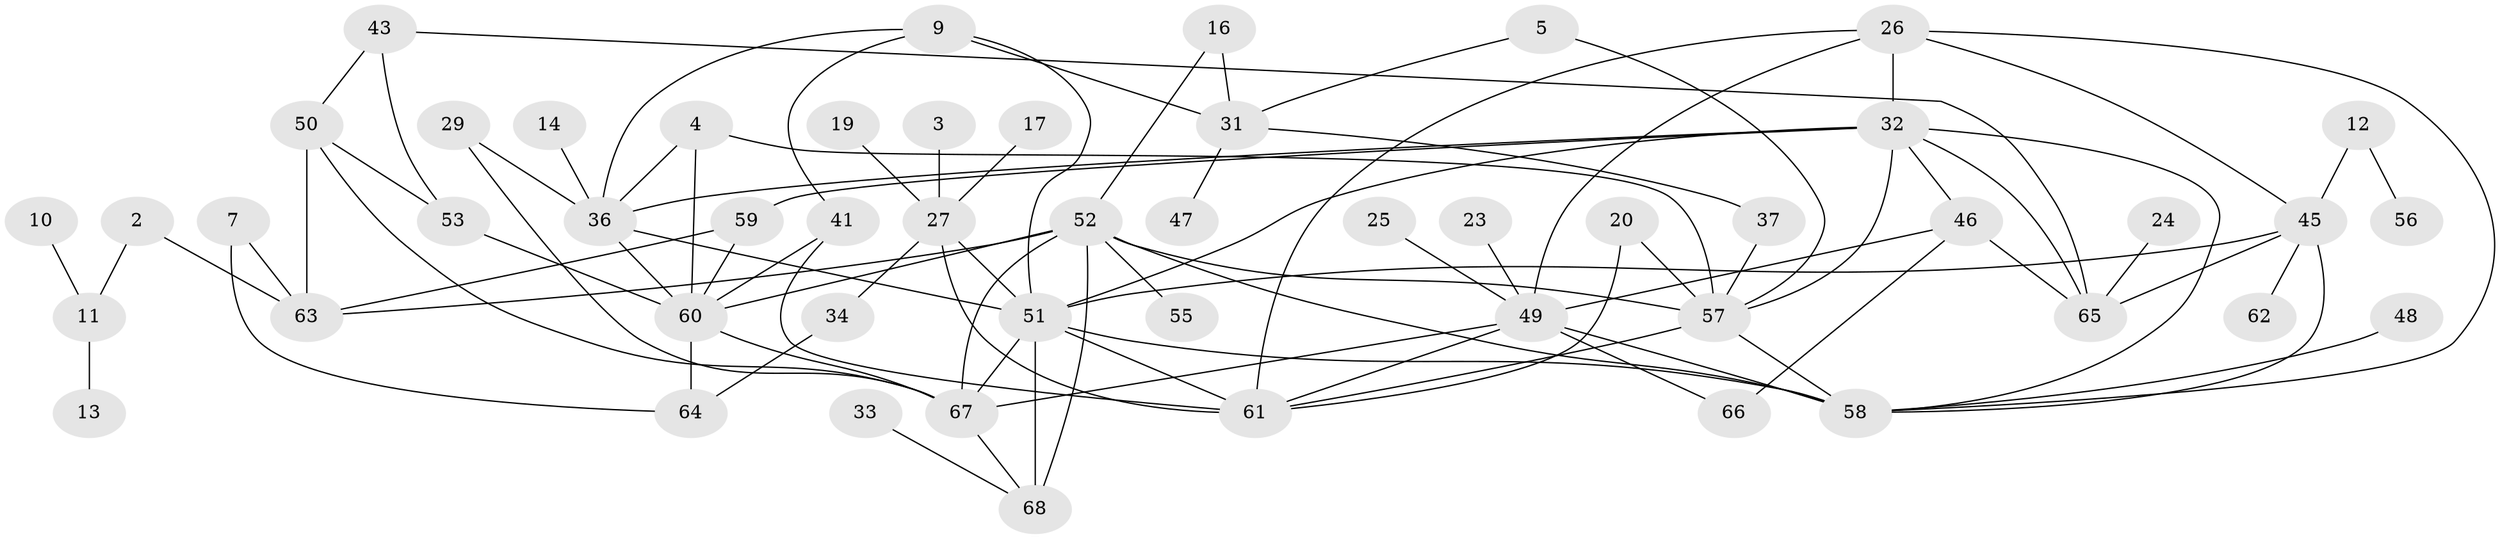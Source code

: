 // original degree distribution, {6: 0.029411764705882353, 4: 0.13970588235294118, 3: 0.22058823529411764, 2: 0.19852941176470587, 0: 0.11029411764705882, 1: 0.2426470588235294, 7: 0.014705882352941176, 5: 0.03676470588235294, 8: 0.007352941176470588}
// Generated by graph-tools (version 1.1) at 2025/00/03/09/25 03:00:46]
// undirected, 52 vertices, 91 edges
graph export_dot {
graph [start="1"]
  node [color=gray90,style=filled];
  2;
  3;
  4;
  5;
  7;
  9;
  10;
  11;
  12;
  13;
  14;
  16;
  17;
  19;
  20;
  23;
  24;
  25;
  26;
  27;
  29;
  31;
  32;
  33;
  34;
  36;
  37;
  41;
  43;
  45;
  46;
  47;
  48;
  49;
  50;
  51;
  52;
  53;
  55;
  56;
  57;
  58;
  59;
  60;
  61;
  62;
  63;
  64;
  65;
  66;
  67;
  68;
  2 -- 11 [weight=1.0];
  2 -- 63 [weight=1.0];
  3 -- 27 [weight=1.0];
  4 -- 36 [weight=1.0];
  4 -- 57 [weight=1.0];
  4 -- 60 [weight=1.0];
  5 -- 31 [weight=1.0];
  5 -- 57 [weight=1.0];
  7 -- 63 [weight=1.0];
  7 -- 64 [weight=1.0];
  9 -- 31 [weight=1.0];
  9 -- 36 [weight=1.0];
  9 -- 41 [weight=1.0];
  9 -- 51 [weight=1.0];
  10 -- 11 [weight=1.0];
  11 -- 13 [weight=1.0];
  12 -- 45 [weight=1.0];
  12 -- 56 [weight=1.0];
  14 -- 36 [weight=1.0];
  16 -- 31 [weight=1.0];
  16 -- 52 [weight=1.0];
  17 -- 27 [weight=1.0];
  19 -- 27 [weight=1.0];
  20 -- 57 [weight=1.0];
  20 -- 61 [weight=1.0];
  23 -- 49 [weight=1.0];
  24 -- 65 [weight=1.0];
  25 -- 49 [weight=1.0];
  26 -- 32 [weight=1.0];
  26 -- 45 [weight=1.0];
  26 -- 49 [weight=1.0];
  26 -- 58 [weight=1.0];
  26 -- 61 [weight=1.0];
  27 -- 34 [weight=1.0];
  27 -- 51 [weight=2.0];
  27 -- 61 [weight=1.0];
  29 -- 36 [weight=1.0];
  29 -- 67 [weight=1.0];
  31 -- 37 [weight=1.0];
  31 -- 47 [weight=1.0];
  32 -- 36 [weight=1.0];
  32 -- 46 [weight=1.0];
  32 -- 51 [weight=1.0];
  32 -- 57 [weight=1.0];
  32 -- 58 [weight=1.0];
  32 -- 59 [weight=1.0];
  32 -- 65 [weight=1.0];
  33 -- 68 [weight=1.0];
  34 -- 64 [weight=1.0];
  36 -- 51 [weight=1.0];
  36 -- 60 [weight=1.0];
  37 -- 57 [weight=1.0];
  41 -- 60 [weight=1.0];
  41 -- 61 [weight=1.0];
  43 -- 50 [weight=1.0];
  43 -- 53 [weight=1.0];
  43 -- 65 [weight=1.0];
  45 -- 51 [weight=2.0];
  45 -- 58 [weight=1.0];
  45 -- 62 [weight=1.0];
  45 -- 65 [weight=1.0];
  46 -- 49 [weight=1.0];
  46 -- 65 [weight=1.0];
  46 -- 66 [weight=1.0];
  48 -- 58 [weight=1.0];
  49 -- 58 [weight=1.0];
  49 -- 61 [weight=1.0];
  49 -- 66 [weight=1.0];
  49 -- 67 [weight=1.0];
  50 -- 53 [weight=1.0];
  50 -- 63 [weight=1.0];
  50 -- 67 [weight=1.0];
  51 -- 58 [weight=1.0];
  51 -- 61 [weight=1.0];
  51 -- 67 [weight=1.0];
  51 -- 68 [weight=1.0];
  52 -- 55 [weight=1.0];
  52 -- 57 [weight=1.0];
  52 -- 58 [weight=1.0];
  52 -- 60 [weight=1.0];
  52 -- 63 [weight=1.0];
  52 -- 67 [weight=1.0];
  52 -- 68 [weight=2.0];
  53 -- 60 [weight=1.0];
  57 -- 58 [weight=1.0];
  57 -- 61 [weight=1.0];
  59 -- 60 [weight=1.0];
  59 -- 63 [weight=1.0];
  60 -- 64 [weight=1.0];
  60 -- 67 [weight=1.0];
  67 -- 68 [weight=1.0];
}

